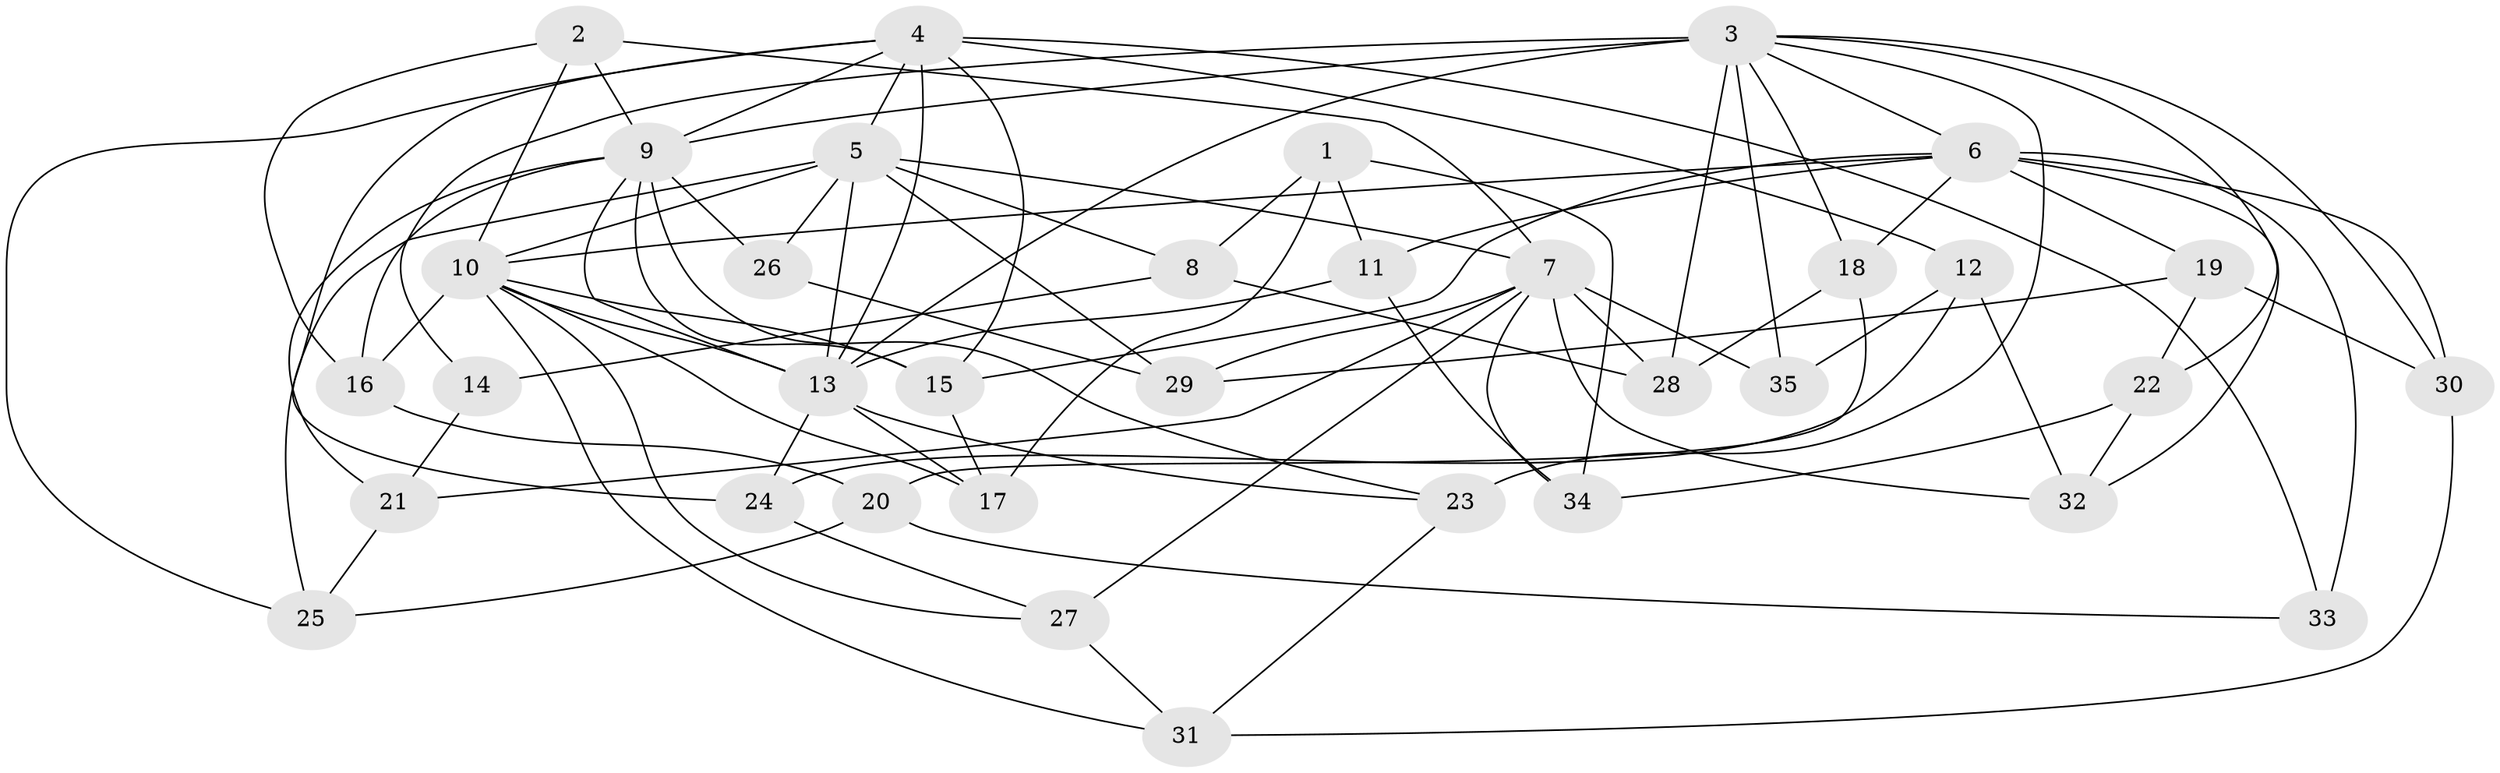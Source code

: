 // original degree distribution, {4: 1.0}
// Generated by graph-tools (version 1.1) at 2025/53/03/04/25 22:53:47]
// undirected, 35 vertices, 88 edges
graph export_dot {
  node [color=gray90,style=filled];
  1;
  2;
  3;
  4;
  5;
  6;
  7;
  8;
  9;
  10;
  11;
  12;
  13;
  14;
  15;
  16;
  17;
  18;
  19;
  20;
  21;
  22;
  23;
  24;
  25;
  26;
  27;
  28;
  29;
  30;
  31;
  32;
  33;
  34;
  35;
  1 -- 8 [weight=1.0];
  1 -- 11 [weight=1.0];
  1 -- 17 [weight=1.0];
  1 -- 34 [weight=1.0];
  2 -- 7 [weight=1.0];
  2 -- 9 [weight=1.0];
  2 -- 10 [weight=1.0];
  2 -- 16 [weight=1.0];
  3 -- 6 [weight=1.0];
  3 -- 9 [weight=2.0];
  3 -- 13 [weight=1.0];
  3 -- 14 [weight=2.0];
  3 -- 18 [weight=1.0];
  3 -- 22 [weight=1.0];
  3 -- 23 [weight=1.0];
  3 -- 28 [weight=1.0];
  3 -- 30 [weight=1.0];
  3 -- 35 [weight=1.0];
  4 -- 5 [weight=2.0];
  4 -- 9 [weight=1.0];
  4 -- 12 [weight=1.0];
  4 -- 13 [weight=1.0];
  4 -- 15 [weight=2.0];
  4 -- 24 [weight=1.0];
  4 -- 25 [weight=1.0];
  4 -- 33 [weight=1.0];
  5 -- 7 [weight=1.0];
  5 -- 8 [weight=1.0];
  5 -- 10 [weight=2.0];
  5 -- 13 [weight=2.0];
  5 -- 25 [weight=1.0];
  5 -- 26 [weight=2.0];
  5 -- 29 [weight=1.0];
  6 -- 10 [weight=1.0];
  6 -- 11 [weight=1.0];
  6 -- 15 [weight=1.0];
  6 -- 18 [weight=1.0];
  6 -- 19 [weight=1.0];
  6 -- 30 [weight=1.0];
  6 -- 32 [weight=1.0];
  6 -- 33 [weight=2.0];
  7 -- 21 [weight=1.0];
  7 -- 27 [weight=1.0];
  7 -- 28 [weight=1.0];
  7 -- 29 [weight=1.0];
  7 -- 32 [weight=1.0];
  7 -- 34 [weight=1.0];
  7 -- 35 [weight=2.0];
  8 -- 14 [weight=1.0];
  8 -- 28 [weight=1.0];
  9 -- 13 [weight=1.0];
  9 -- 15 [weight=1.0];
  9 -- 16 [weight=1.0];
  9 -- 21 [weight=1.0];
  9 -- 23 [weight=1.0];
  9 -- 26 [weight=1.0];
  10 -- 13 [weight=1.0];
  10 -- 15 [weight=1.0];
  10 -- 16 [weight=1.0];
  10 -- 17 [weight=1.0];
  10 -- 27 [weight=1.0];
  10 -- 31 [weight=1.0];
  11 -- 13 [weight=1.0];
  11 -- 34 [weight=1.0];
  12 -- 24 [weight=1.0];
  12 -- 32 [weight=1.0];
  12 -- 35 [weight=1.0];
  13 -- 17 [weight=1.0];
  13 -- 23 [weight=1.0];
  13 -- 24 [weight=1.0];
  14 -- 21 [weight=1.0];
  15 -- 17 [weight=1.0];
  16 -- 20 [weight=1.0];
  18 -- 20 [weight=1.0];
  18 -- 28 [weight=1.0];
  19 -- 22 [weight=1.0];
  19 -- 29 [weight=1.0];
  19 -- 30 [weight=1.0];
  20 -- 25 [weight=1.0];
  20 -- 33 [weight=1.0];
  21 -- 25 [weight=1.0];
  22 -- 32 [weight=1.0];
  22 -- 34 [weight=1.0];
  23 -- 31 [weight=1.0];
  24 -- 27 [weight=1.0];
  26 -- 29 [weight=1.0];
  27 -- 31 [weight=1.0];
  30 -- 31 [weight=1.0];
}
